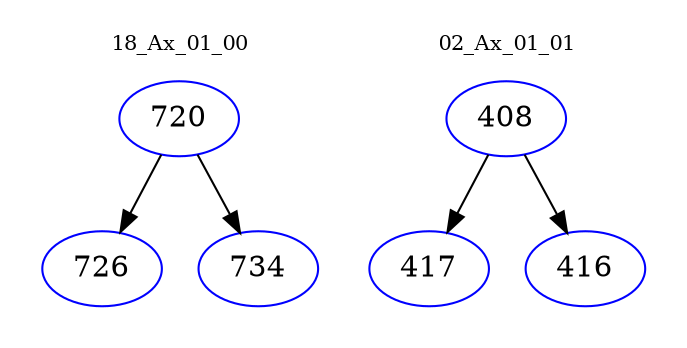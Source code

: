 digraph{
subgraph cluster_0 {
color = white
label = "18_Ax_01_00";
fontsize=10;
T0_720 [label="720", color="blue"]
T0_720 -> T0_726 [color="black"]
T0_726 [label="726", color="blue"]
T0_720 -> T0_734 [color="black"]
T0_734 [label="734", color="blue"]
}
subgraph cluster_1 {
color = white
label = "02_Ax_01_01";
fontsize=10;
T1_408 [label="408", color="blue"]
T1_408 -> T1_417 [color="black"]
T1_417 [label="417", color="blue"]
T1_408 -> T1_416 [color="black"]
T1_416 [label="416", color="blue"]
}
}
